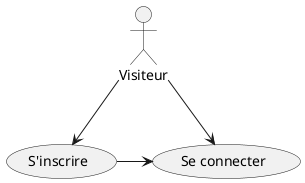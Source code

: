 @startuml Espace de discussion
'https://plantuml.com/use-case-diagram

actor Visiteur


usecase "Se connecter" as SignIn
usecase "S'inscrire" as SignUp

Visiteur --> SignIn
Visiteur --> SignUp

SignUp -> SignIn

@enduml
